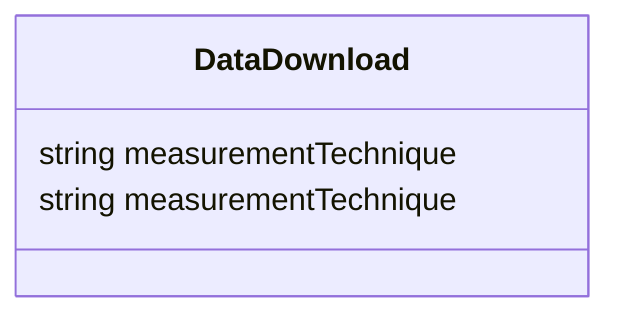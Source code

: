 classDiagram


class DataDownload {

  string measurementTechnique
  string measurementTechnique

 }
